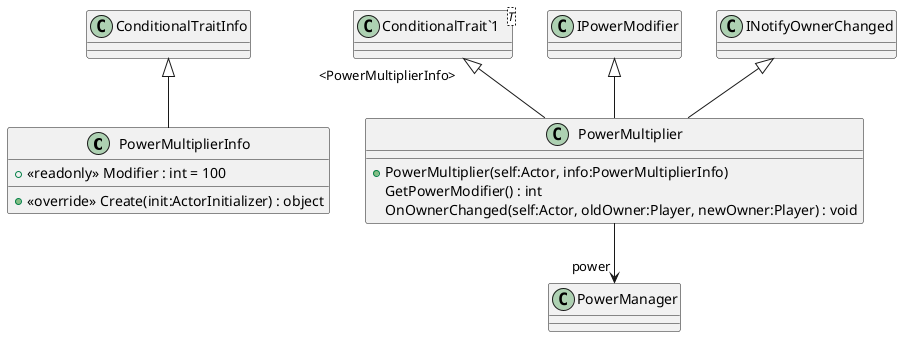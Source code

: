 @startuml
class PowerMultiplierInfo {
    + <<readonly>> Modifier : int = 100
    + <<override>> Create(init:ActorInitializer) : object
}
class PowerMultiplier {
    + PowerMultiplier(self:Actor, info:PowerMultiplierInfo)
    GetPowerModifier() : int
    OnOwnerChanged(self:Actor, oldOwner:Player, newOwner:Player) : void
}
class "ConditionalTrait`1"<T> {
}
ConditionalTraitInfo <|-- PowerMultiplierInfo
"ConditionalTrait`1" "<PowerMultiplierInfo>" <|-- PowerMultiplier
IPowerModifier <|-- PowerMultiplier
INotifyOwnerChanged <|-- PowerMultiplier
PowerMultiplier --> "power" PowerManager
@enduml
